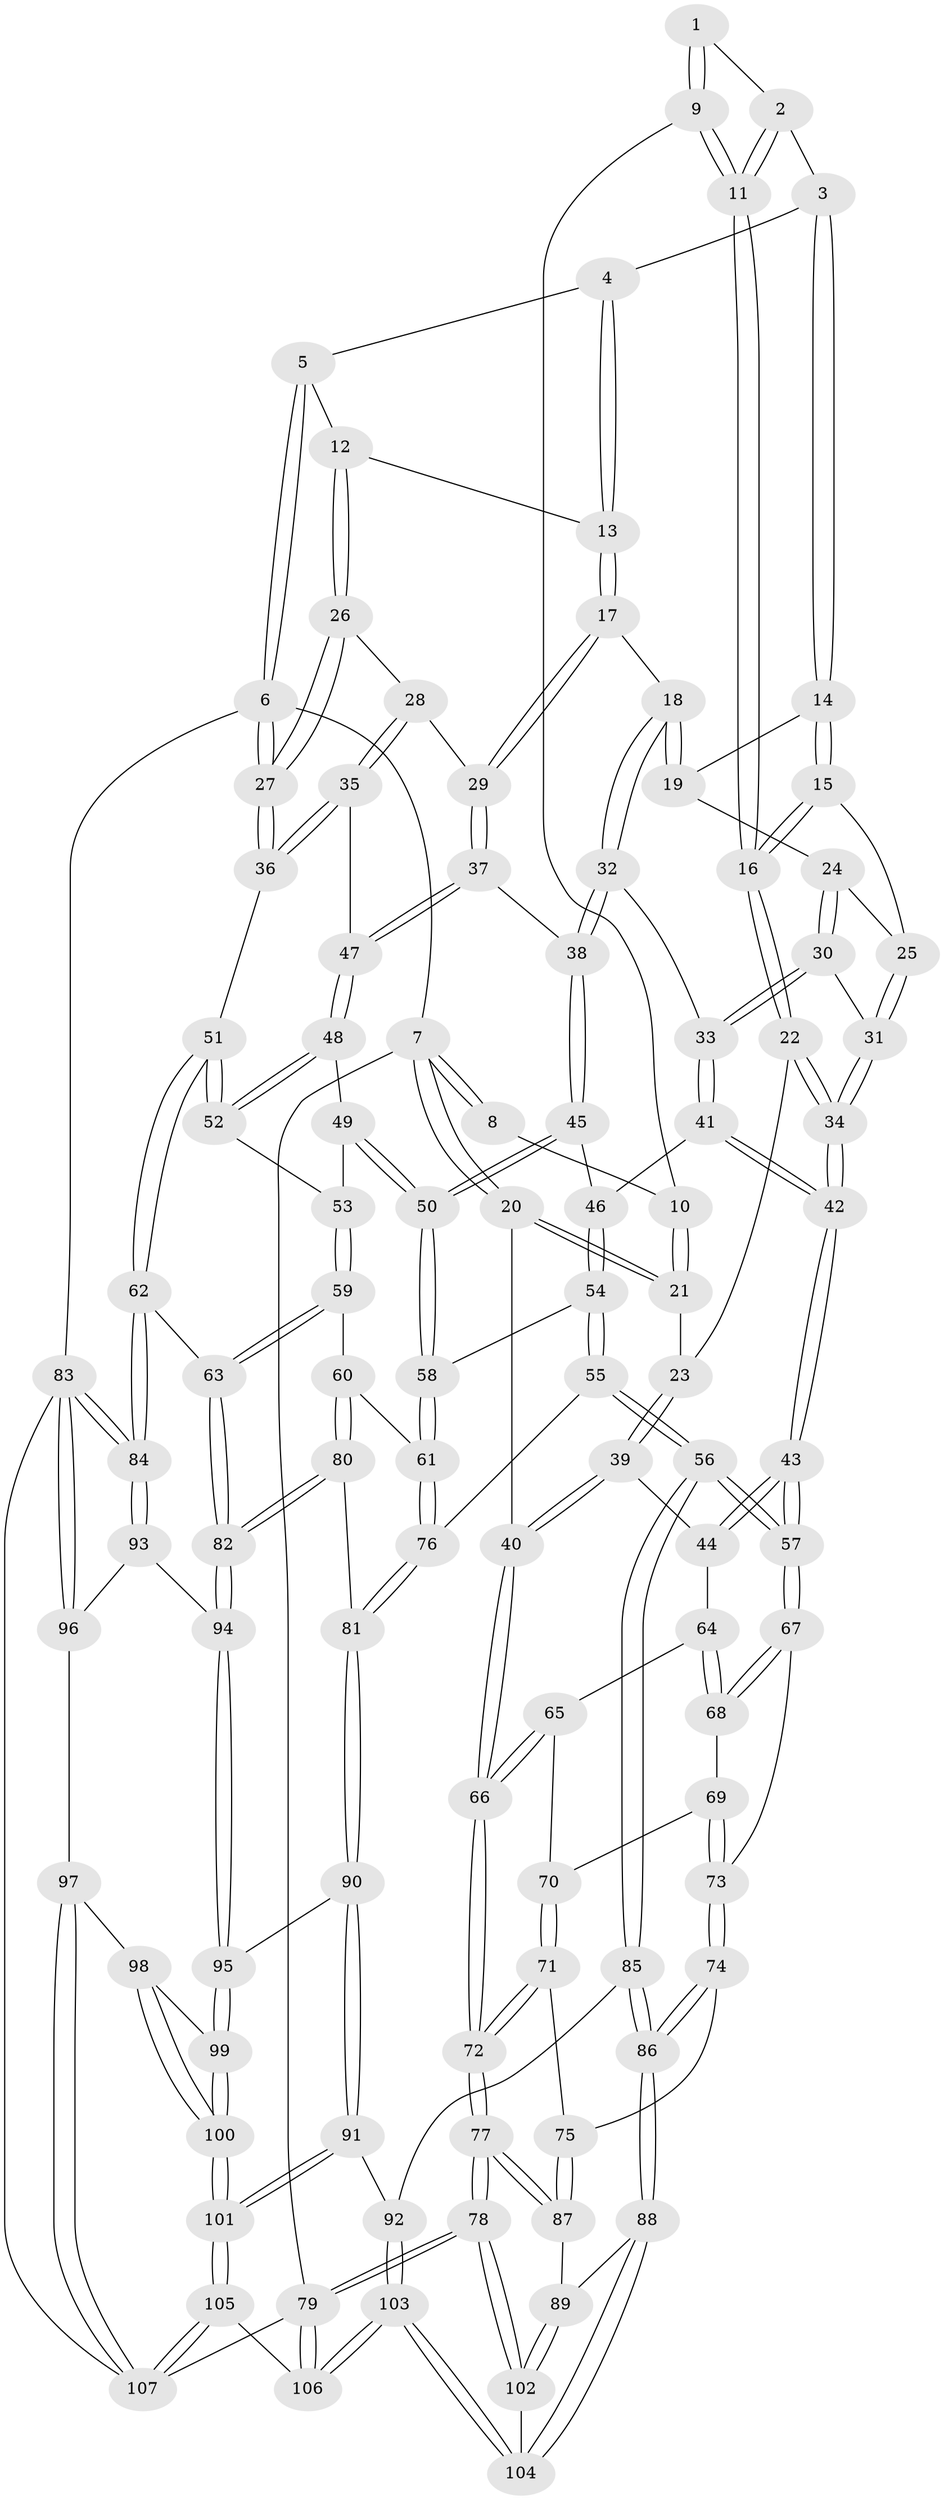 // Generated by graph-tools (version 1.1) at 2025/11/02/27/25 16:11:59]
// undirected, 107 vertices, 264 edges
graph export_dot {
graph [start="1"]
  node [color=gray90,style=filled];
  1 [pos="+0.19788931293109446+0"];
  2 [pos="+0.34081597083132026+0"];
  3 [pos="+0.4871135274505877+0"];
  4 [pos="+0.6581655889327745+0"];
  5 [pos="+0.8211610971764877+0"];
  6 [pos="+1+0"];
  7 [pos="+0+0"];
  8 [pos="+0.15646818423058603+0"];
  9 [pos="+0.15567809812444114+0.036322136442747316"];
  10 [pos="+0.06764771410273267+0.08438915966247944"];
  11 [pos="+0.21641982802821014+0.12866412394001572"];
  12 [pos="+0.9005667721021796+0.11872802574028733"];
  13 [pos="+0.7264720617244195+0.08616125959912689"];
  14 [pos="+0.46537241886263625+0"];
  15 [pos="+0.24431579017914584+0.14416756616562573"];
  16 [pos="+0.22177610735011816+0.15184506063411685"];
  17 [pos="+0.7191310991899095+0.13346058371354114"];
  18 [pos="+0.5647340672601566+0.1626999086101425"];
  19 [pos="+0.46596933697493575+0"];
  20 [pos="+0+0.05748104907971726"];
  21 [pos="+0.06593919509603735+0.08602272480525387"];
  22 [pos="+0.19350671208122625+0.2027606019896689"];
  23 [pos="+0.15613351057874547+0.20087031852779277"];
  24 [pos="+0.4230422873543416+0.12599541589059704"];
  25 [pos="+0.33905997132232657+0.16353485612977292"];
  26 [pos="+0.9042239139395761+0.1225265097998237"];
  27 [pos="+1+0"];
  28 [pos="+0.9133269996639123+0.15320132576546075"];
  29 [pos="+0.7376226558651504+0.23007564012929518"];
  30 [pos="+0.43521362642744593+0.21774912325412388"];
  31 [pos="+0.34327337923097184+0.25854115826657165"];
  32 [pos="+0.5555668076648884+0.23990522064415964"];
  33 [pos="+0.48143244848192734+0.2554740361938669"];
  34 [pos="+0.26604902941409025+0.3272092446842196"];
  35 [pos="+0.982046506078848+0.2286617395479444"];
  36 [pos="+1+0.32688778367985466"];
  37 [pos="+0.7340108620167364+0.25731855754259214"];
  38 [pos="+0.6088115671947238+0.2771307057227635"];
  39 [pos="+0+0.3138276472426324"];
  40 [pos="+0+0.32171568778881793"];
  41 [pos="+0.45960638294557055+0.3384097532433808"];
  42 [pos="+0.26979080064812083+0.38574092163482265"];
  43 [pos="+0.26908376504903686+0.3879540116518303"];
  44 [pos="+0.2032592809975084+0.4111123397596164"];
  45 [pos="+0.5813749741234231+0.3767113188946945"];
  46 [pos="+0.5295709622381626+0.4194528550421091"];
  47 [pos="+0.7597277674724173+0.29571879981001675"];
  48 [pos="+0.7767797031049499+0.37365038932846906"];
  49 [pos="+0.7703391695927521+0.3895071285605855"];
  50 [pos="+0.7326740075831645+0.4287998683756732"];
  51 [pos="+1+0.3730146679743723"];
  52 [pos="+1+0.38142432287657485"];
  53 [pos="+0.847709950178359+0.48258712114728647"];
  54 [pos="+0.5223722785910554+0.46645409950047884"];
  55 [pos="+0.46053196646064626+0.5668805060885361"];
  56 [pos="+0.4086402806809049+0.5861879905015192"];
  57 [pos="+0.35101962585073176+0.5269695314462435"];
  58 [pos="+0.7102622791401119+0.4874935212448965"];
  59 [pos="+0.8725976768693728+0.5410465972109639"];
  60 [pos="+0.7486722361054985+0.5694717278764895"];
  61 [pos="+0.7136345801119889+0.5410674978661185"];
  62 [pos="+1+0.4884522236348598"];
  63 [pos="+0.9486197726050277+0.5775681272808323"];
  64 [pos="+0.1888808965714122+0.4307137438727759"];
  65 [pos="+0.09240053874588797+0.4999507119358895"];
  66 [pos="+0+0.3994070799159905"];
  67 [pos="+0.17839243205517552+0.5877999605756927"];
  68 [pos="+0.16974734400126987+0.5467433038413168"];
  69 [pos="+0.11639220195887057+0.5413617107551963"];
  70 [pos="+0.09289622618549008+0.5332513999746299"];
  71 [pos="+0.07758370287552772+0.5708411498548595"];
  72 [pos="+0+0.5331756435546946"];
  73 [pos="+0.1671908759954689+0.6088361131282339"];
  74 [pos="+0.15968996020378493+0.6265273964281861"];
  75 [pos="+0.10453221805168422+0.631863319133731"];
  76 [pos="+0.5997817517195935+0.619294191584903"];
  77 [pos="+0+0.8166850160908046"];
  78 [pos="+0+1"];
  79 [pos="+0+1"];
  80 [pos="+0.7829919685045562+0.6792982456449242"];
  81 [pos="+0.6474422790627677+0.733864451710064"];
  82 [pos="+0.8632009371281066+0.7186164072994572"];
  83 [pos="+1+0.8309748229326311"];
  84 [pos="+1+0.8066126709531326"];
  85 [pos="+0.36137619582107944+0.7378434814055811"];
  86 [pos="+0.30273391923934007+0.7719413898398647"];
  87 [pos="+0+0.7568684324576961"];
  88 [pos="+0.28362552999364826+0.7952129047040845"];
  89 [pos="+0.20985478991445825+0.8047361537075717"];
  90 [pos="+0.629800638403513+0.7942403058464931"];
  91 [pos="+0.5501335037329+0.835782180129216"];
  92 [pos="+0.4952411982206827+0.8229070149905757"];
  93 [pos="+0.8773789072644526+0.7581056484856463"];
  94 [pos="+0.8737800526587468+0.7532104530266819"];
  95 [pos="+0.6947935832794829+0.835418527055744"];
  96 [pos="+0.8736733395068895+0.9165306687406951"];
  97 [pos="+0.8717950545949983+0.9199683841407124"];
  98 [pos="+0.755125447799746+0.9003850539515563"];
  99 [pos="+0.6954072182686947+0.8364830891994041"];
  100 [pos="+0.6202421852347428+1"];
  101 [pos="+0.6144743296872858+1"];
  102 [pos="+0.0392248450021701+1"];
  103 [pos="+0.35742647489086093+1"];
  104 [pos="+0.2882054974984898+0.898362102380873"];
  105 [pos="+0.6113599484873918+1"];
  106 [pos="+0.3609499204564357+1"];
  107 [pos="+0.9028390269565505+1"];
  1 -- 2;
  1 -- 9;
  1 -- 9;
  2 -- 3;
  2 -- 11;
  2 -- 11;
  3 -- 4;
  3 -- 14;
  3 -- 14;
  4 -- 5;
  4 -- 13;
  4 -- 13;
  5 -- 6;
  5 -- 6;
  5 -- 12;
  6 -- 7;
  6 -- 27;
  6 -- 27;
  6 -- 83;
  7 -- 8;
  7 -- 8;
  7 -- 20;
  7 -- 20;
  7 -- 79;
  8 -- 10;
  9 -- 10;
  9 -- 11;
  9 -- 11;
  10 -- 21;
  10 -- 21;
  11 -- 16;
  11 -- 16;
  12 -- 13;
  12 -- 26;
  12 -- 26;
  13 -- 17;
  13 -- 17;
  14 -- 15;
  14 -- 15;
  14 -- 19;
  15 -- 16;
  15 -- 16;
  15 -- 25;
  16 -- 22;
  16 -- 22;
  17 -- 18;
  17 -- 29;
  17 -- 29;
  18 -- 19;
  18 -- 19;
  18 -- 32;
  18 -- 32;
  19 -- 24;
  20 -- 21;
  20 -- 21;
  20 -- 40;
  21 -- 23;
  22 -- 23;
  22 -- 34;
  22 -- 34;
  23 -- 39;
  23 -- 39;
  24 -- 25;
  24 -- 30;
  24 -- 30;
  25 -- 31;
  25 -- 31;
  26 -- 27;
  26 -- 27;
  26 -- 28;
  27 -- 36;
  27 -- 36;
  28 -- 29;
  28 -- 35;
  28 -- 35;
  29 -- 37;
  29 -- 37;
  30 -- 31;
  30 -- 33;
  30 -- 33;
  31 -- 34;
  31 -- 34;
  32 -- 33;
  32 -- 38;
  32 -- 38;
  33 -- 41;
  33 -- 41;
  34 -- 42;
  34 -- 42;
  35 -- 36;
  35 -- 36;
  35 -- 47;
  36 -- 51;
  37 -- 38;
  37 -- 47;
  37 -- 47;
  38 -- 45;
  38 -- 45;
  39 -- 40;
  39 -- 40;
  39 -- 44;
  40 -- 66;
  40 -- 66;
  41 -- 42;
  41 -- 42;
  41 -- 46;
  42 -- 43;
  42 -- 43;
  43 -- 44;
  43 -- 44;
  43 -- 57;
  43 -- 57;
  44 -- 64;
  45 -- 46;
  45 -- 50;
  45 -- 50;
  46 -- 54;
  46 -- 54;
  47 -- 48;
  47 -- 48;
  48 -- 49;
  48 -- 52;
  48 -- 52;
  49 -- 50;
  49 -- 50;
  49 -- 53;
  50 -- 58;
  50 -- 58;
  51 -- 52;
  51 -- 52;
  51 -- 62;
  51 -- 62;
  52 -- 53;
  53 -- 59;
  53 -- 59;
  54 -- 55;
  54 -- 55;
  54 -- 58;
  55 -- 56;
  55 -- 56;
  55 -- 76;
  56 -- 57;
  56 -- 57;
  56 -- 85;
  56 -- 85;
  57 -- 67;
  57 -- 67;
  58 -- 61;
  58 -- 61;
  59 -- 60;
  59 -- 63;
  59 -- 63;
  60 -- 61;
  60 -- 80;
  60 -- 80;
  61 -- 76;
  61 -- 76;
  62 -- 63;
  62 -- 84;
  62 -- 84;
  63 -- 82;
  63 -- 82;
  64 -- 65;
  64 -- 68;
  64 -- 68;
  65 -- 66;
  65 -- 66;
  65 -- 70;
  66 -- 72;
  66 -- 72;
  67 -- 68;
  67 -- 68;
  67 -- 73;
  68 -- 69;
  69 -- 70;
  69 -- 73;
  69 -- 73;
  70 -- 71;
  70 -- 71;
  71 -- 72;
  71 -- 72;
  71 -- 75;
  72 -- 77;
  72 -- 77;
  73 -- 74;
  73 -- 74;
  74 -- 75;
  74 -- 86;
  74 -- 86;
  75 -- 87;
  75 -- 87;
  76 -- 81;
  76 -- 81;
  77 -- 78;
  77 -- 78;
  77 -- 87;
  77 -- 87;
  78 -- 79;
  78 -- 79;
  78 -- 102;
  78 -- 102;
  79 -- 106;
  79 -- 106;
  79 -- 107;
  80 -- 81;
  80 -- 82;
  80 -- 82;
  81 -- 90;
  81 -- 90;
  82 -- 94;
  82 -- 94;
  83 -- 84;
  83 -- 84;
  83 -- 96;
  83 -- 96;
  83 -- 107;
  84 -- 93;
  84 -- 93;
  85 -- 86;
  85 -- 86;
  85 -- 92;
  86 -- 88;
  86 -- 88;
  87 -- 89;
  88 -- 89;
  88 -- 104;
  88 -- 104;
  89 -- 102;
  89 -- 102;
  90 -- 91;
  90 -- 91;
  90 -- 95;
  91 -- 92;
  91 -- 101;
  91 -- 101;
  92 -- 103;
  92 -- 103;
  93 -- 94;
  93 -- 96;
  94 -- 95;
  94 -- 95;
  95 -- 99;
  95 -- 99;
  96 -- 97;
  97 -- 98;
  97 -- 107;
  97 -- 107;
  98 -- 99;
  98 -- 100;
  98 -- 100;
  99 -- 100;
  99 -- 100;
  100 -- 101;
  100 -- 101;
  101 -- 105;
  101 -- 105;
  102 -- 104;
  103 -- 104;
  103 -- 104;
  103 -- 106;
  103 -- 106;
  105 -- 106;
  105 -- 107;
  105 -- 107;
}
